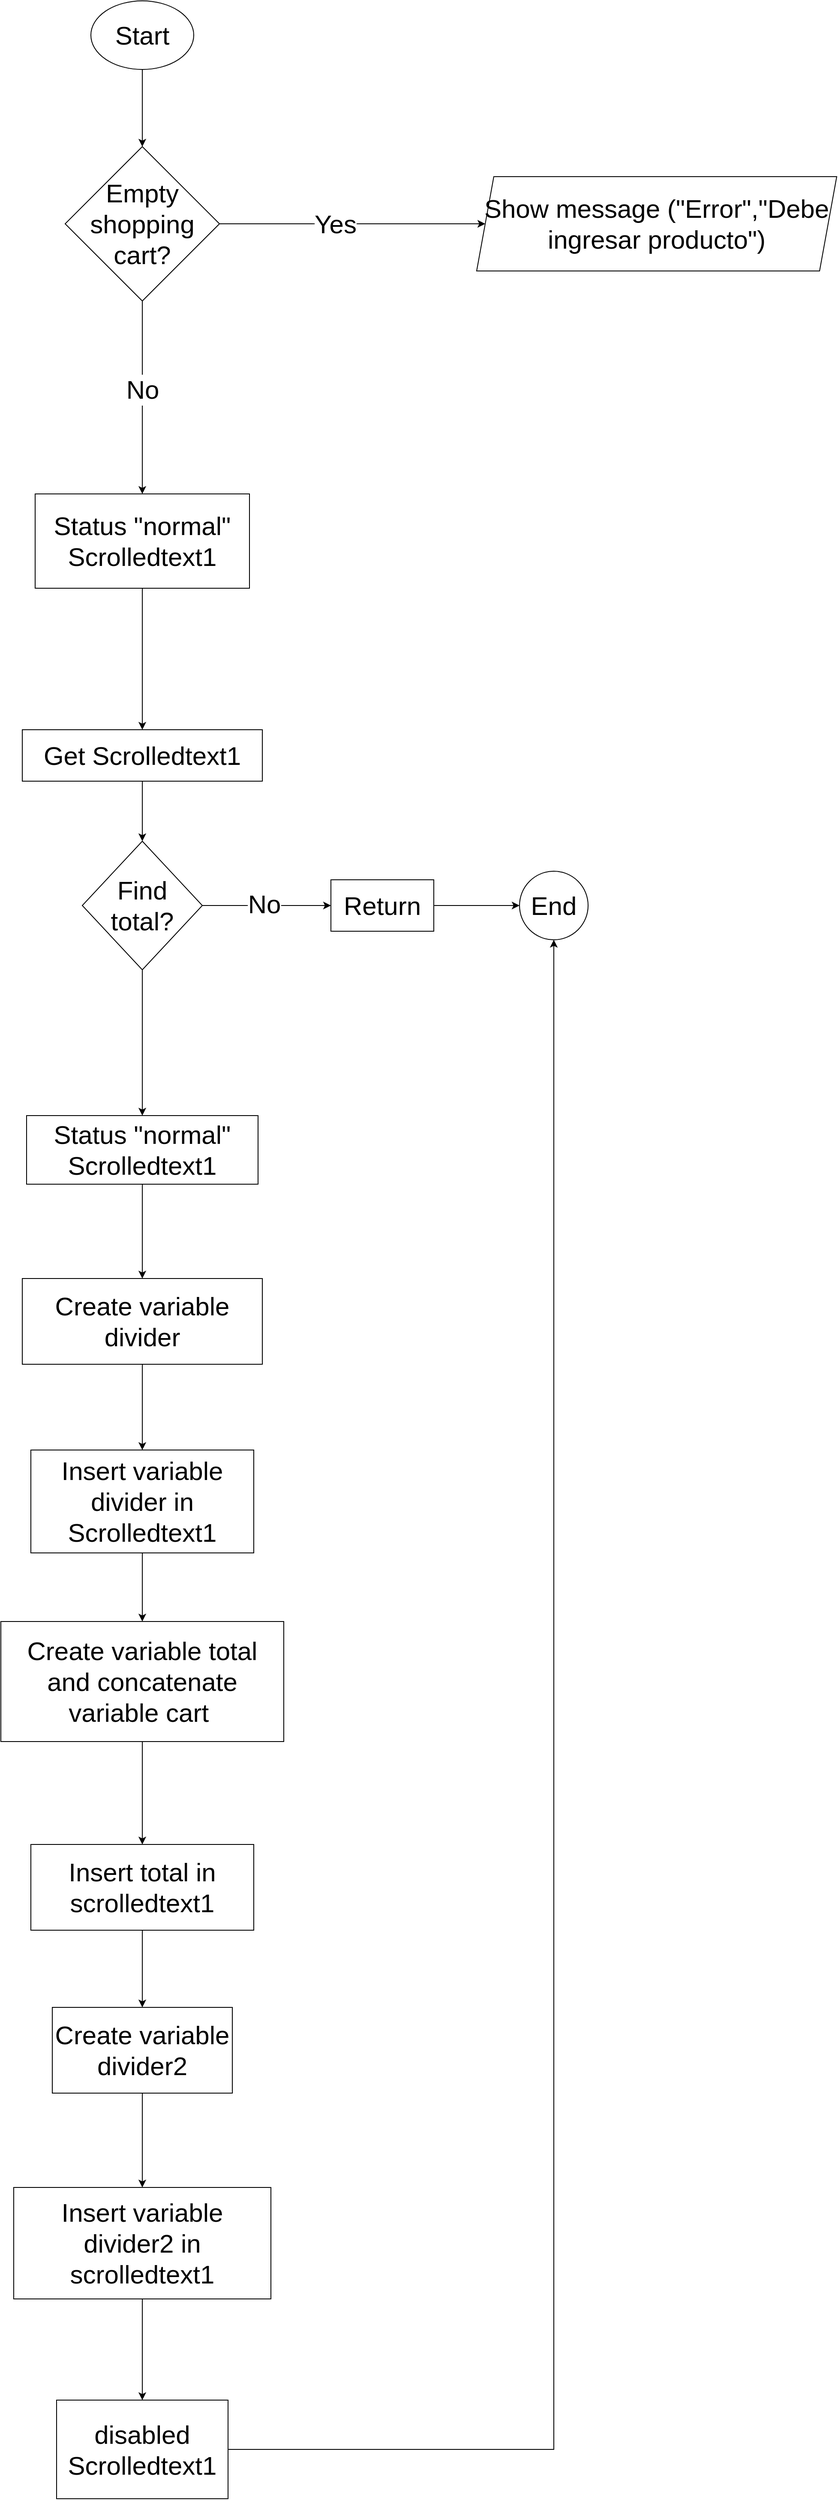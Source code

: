 <mxfile version="24.5.1" type="device">
  <diagram id="C5RBs43oDa-KdzZeNtuy" name="Page-1">
    <mxGraphModel dx="1956" dy="1182" grid="1" gridSize="10" guides="1" tooltips="1" connect="1" arrows="1" fold="1" page="1" pageScale="1" pageWidth="827" pageHeight="1169" math="0" shadow="0">
      <root>
        <mxCell id="WIyWlLk6GJQsqaUBKTNV-0" />
        <mxCell id="WIyWlLk6GJQsqaUBKTNV-1" parent="WIyWlLk6GJQsqaUBKTNV-0" />
        <mxCell id="p0Zh5AtJOFxUgfvA3-RB-2" value="" style="edgeStyle=orthogonalEdgeStyle;rounded=0;orthogonalLoop=1;jettySize=auto;html=1;" edge="1" parent="WIyWlLk6GJQsqaUBKTNV-1" source="p0Zh5AtJOFxUgfvA3-RB-0" target="p0Zh5AtJOFxUgfvA3-RB-1">
          <mxGeometry relative="1" as="geometry" />
        </mxCell>
        <mxCell id="p0Zh5AtJOFxUgfvA3-RB-0" value="&lt;font style=&quot;font-size: 30px;&quot;&gt;Start&lt;/font&gt;" style="ellipse;whiteSpace=wrap;html=1;" vertex="1" parent="WIyWlLk6GJQsqaUBKTNV-1">
          <mxGeometry x="340" y="10" width="120" height="80" as="geometry" />
        </mxCell>
        <mxCell id="p0Zh5AtJOFxUgfvA3-RB-4" value="" style="edgeStyle=orthogonalEdgeStyle;rounded=0;orthogonalLoop=1;jettySize=auto;html=1;" edge="1" parent="WIyWlLk6GJQsqaUBKTNV-1" source="p0Zh5AtJOFxUgfvA3-RB-1" target="p0Zh5AtJOFxUgfvA3-RB-3">
          <mxGeometry relative="1" as="geometry" />
        </mxCell>
        <mxCell id="p0Zh5AtJOFxUgfvA3-RB-5" value="&lt;font style=&quot;font-size: 30px;&quot;&gt;Yes&lt;/font&gt;" style="edgeLabel;html=1;align=center;verticalAlign=middle;resizable=0;points=[];" vertex="1" connectable="0" parent="p0Zh5AtJOFxUgfvA3-RB-4">
          <mxGeometry x="-0.129" relative="1" as="geometry">
            <mxPoint as="offset" />
          </mxGeometry>
        </mxCell>
        <mxCell id="p0Zh5AtJOFxUgfvA3-RB-7" value="" style="edgeStyle=orthogonalEdgeStyle;rounded=0;orthogonalLoop=1;jettySize=auto;html=1;" edge="1" parent="WIyWlLk6GJQsqaUBKTNV-1" source="p0Zh5AtJOFxUgfvA3-RB-1" target="p0Zh5AtJOFxUgfvA3-RB-6">
          <mxGeometry relative="1" as="geometry" />
        </mxCell>
        <mxCell id="p0Zh5AtJOFxUgfvA3-RB-8" value="&lt;font style=&quot;font-size: 30px;&quot;&gt;No&lt;/font&gt;" style="edgeLabel;html=1;align=center;verticalAlign=middle;resizable=0;points=[];" vertex="1" connectable="0" parent="p0Zh5AtJOFxUgfvA3-RB-7">
          <mxGeometry x="-0.086" relative="1" as="geometry">
            <mxPoint as="offset" />
          </mxGeometry>
        </mxCell>
        <mxCell id="p0Zh5AtJOFxUgfvA3-RB-1" value="&lt;font style=&quot;font-size: 30px;&quot;&gt;Empty shopping cart?&lt;/font&gt;" style="rhombus;whiteSpace=wrap;html=1;" vertex="1" parent="WIyWlLk6GJQsqaUBKTNV-1">
          <mxGeometry x="310" y="180" width="180" height="180" as="geometry" />
        </mxCell>
        <mxCell id="p0Zh5AtJOFxUgfvA3-RB-3" value="&lt;font style=&quot;font-size: 30px;&quot;&gt;Show message (&quot;Error&quot;,&quot;Debe ingresar producto&quot;)&lt;/font&gt;" style="shape=parallelogram;perimeter=parallelogramPerimeter;whiteSpace=wrap;html=1;fixedSize=1;" vertex="1" parent="WIyWlLk6GJQsqaUBKTNV-1">
          <mxGeometry x="790" y="215" width="420" height="110" as="geometry" />
        </mxCell>
        <mxCell id="p0Zh5AtJOFxUgfvA3-RB-10" value="" style="edgeStyle=orthogonalEdgeStyle;rounded=0;orthogonalLoop=1;jettySize=auto;html=1;" edge="1" parent="WIyWlLk6GJQsqaUBKTNV-1" source="p0Zh5AtJOFxUgfvA3-RB-6" target="p0Zh5AtJOFxUgfvA3-RB-9">
          <mxGeometry relative="1" as="geometry" />
        </mxCell>
        <mxCell id="p0Zh5AtJOFxUgfvA3-RB-6" value="&lt;font style=&quot;font-size: 30px;&quot;&gt;Status &quot;normal&quot; Scrolledtext1&lt;/font&gt;" style="whiteSpace=wrap;html=1;" vertex="1" parent="WIyWlLk6GJQsqaUBKTNV-1">
          <mxGeometry x="275" y="585" width="250" height="110" as="geometry" />
        </mxCell>
        <mxCell id="p0Zh5AtJOFxUgfvA3-RB-12" value="" style="edgeStyle=orthogonalEdgeStyle;rounded=0;orthogonalLoop=1;jettySize=auto;html=1;" edge="1" parent="WIyWlLk6GJQsqaUBKTNV-1" source="p0Zh5AtJOFxUgfvA3-RB-9" target="p0Zh5AtJOFxUgfvA3-RB-11">
          <mxGeometry relative="1" as="geometry" />
        </mxCell>
        <mxCell id="p0Zh5AtJOFxUgfvA3-RB-9" value="&lt;font style=&quot;font-size: 30px;&quot;&gt;Get Scrolledtext1&lt;/font&gt;" style="whiteSpace=wrap;html=1;" vertex="1" parent="WIyWlLk6GJQsqaUBKTNV-1">
          <mxGeometry x="260" y="860" width="280" height="60" as="geometry" />
        </mxCell>
        <mxCell id="p0Zh5AtJOFxUgfvA3-RB-14" value="" style="edgeStyle=orthogonalEdgeStyle;rounded=0;orthogonalLoop=1;jettySize=auto;html=1;" edge="1" parent="WIyWlLk6GJQsqaUBKTNV-1" source="p0Zh5AtJOFxUgfvA3-RB-11" target="p0Zh5AtJOFxUgfvA3-RB-13">
          <mxGeometry relative="1" as="geometry" />
        </mxCell>
        <mxCell id="p0Zh5AtJOFxUgfvA3-RB-15" value="&lt;font style=&quot;font-size: 30px;&quot;&gt;No&lt;/font&gt;" style="edgeLabel;html=1;align=center;verticalAlign=middle;resizable=0;points=[];" vertex="1" connectable="0" parent="p0Zh5AtJOFxUgfvA3-RB-14">
          <mxGeometry x="-0.05" y="3" relative="1" as="geometry">
            <mxPoint y="1" as="offset" />
          </mxGeometry>
        </mxCell>
        <mxCell id="p0Zh5AtJOFxUgfvA3-RB-17" value="" style="edgeStyle=orthogonalEdgeStyle;rounded=0;orthogonalLoop=1;jettySize=auto;html=1;" edge="1" parent="WIyWlLk6GJQsqaUBKTNV-1" source="p0Zh5AtJOFxUgfvA3-RB-11" target="p0Zh5AtJOFxUgfvA3-RB-16">
          <mxGeometry relative="1" as="geometry" />
        </mxCell>
        <mxCell id="p0Zh5AtJOFxUgfvA3-RB-11" value="&lt;font style=&quot;font-size: 30px;&quot;&gt;Find total?&lt;/font&gt;" style="rhombus;whiteSpace=wrap;html=1;" vertex="1" parent="WIyWlLk6GJQsqaUBKTNV-1">
          <mxGeometry x="330" y="990" width="140" height="150" as="geometry" />
        </mxCell>
        <mxCell id="p0Zh5AtJOFxUgfvA3-RB-33" value="" style="edgeStyle=orthogonalEdgeStyle;rounded=0;orthogonalLoop=1;jettySize=auto;html=1;" edge="1" parent="WIyWlLk6GJQsqaUBKTNV-1" source="p0Zh5AtJOFxUgfvA3-RB-13" target="p0Zh5AtJOFxUgfvA3-RB-32">
          <mxGeometry relative="1" as="geometry" />
        </mxCell>
        <mxCell id="p0Zh5AtJOFxUgfvA3-RB-13" value="&lt;font style=&quot;font-size: 30px;&quot;&gt;Return&lt;/font&gt;" style="whiteSpace=wrap;html=1;" vertex="1" parent="WIyWlLk6GJQsqaUBKTNV-1">
          <mxGeometry x="620" y="1035" width="120" height="60" as="geometry" />
        </mxCell>
        <mxCell id="p0Zh5AtJOFxUgfvA3-RB-19" value="" style="edgeStyle=orthogonalEdgeStyle;rounded=0;orthogonalLoop=1;jettySize=auto;html=1;" edge="1" parent="WIyWlLk6GJQsqaUBKTNV-1" source="p0Zh5AtJOFxUgfvA3-RB-16" target="p0Zh5AtJOFxUgfvA3-RB-18">
          <mxGeometry relative="1" as="geometry" />
        </mxCell>
        <mxCell id="p0Zh5AtJOFxUgfvA3-RB-16" value="&lt;span style=&quot;font-size: 30px;&quot;&gt;Status &quot;normal&quot; Scrolledtext1&lt;/span&gt;" style="whiteSpace=wrap;html=1;" vertex="1" parent="WIyWlLk6GJQsqaUBKTNV-1">
          <mxGeometry x="265" y="1310" width="270" height="80" as="geometry" />
        </mxCell>
        <mxCell id="p0Zh5AtJOFxUgfvA3-RB-21" value="" style="edgeStyle=orthogonalEdgeStyle;rounded=0;orthogonalLoop=1;jettySize=auto;html=1;" edge="1" parent="WIyWlLk6GJQsqaUBKTNV-1" source="p0Zh5AtJOFxUgfvA3-RB-18" target="p0Zh5AtJOFxUgfvA3-RB-20">
          <mxGeometry relative="1" as="geometry" />
        </mxCell>
        <mxCell id="p0Zh5AtJOFxUgfvA3-RB-18" value="&lt;font style=&quot;font-size: 30px;&quot;&gt;Create variable divider&lt;/font&gt;" style="whiteSpace=wrap;html=1;" vertex="1" parent="WIyWlLk6GJQsqaUBKTNV-1">
          <mxGeometry x="260" y="1500" width="280" height="100" as="geometry" />
        </mxCell>
        <mxCell id="p0Zh5AtJOFxUgfvA3-RB-23" value="" style="edgeStyle=orthogonalEdgeStyle;rounded=0;orthogonalLoop=1;jettySize=auto;html=1;" edge="1" parent="WIyWlLk6GJQsqaUBKTNV-1" source="p0Zh5AtJOFxUgfvA3-RB-20" target="p0Zh5AtJOFxUgfvA3-RB-22">
          <mxGeometry relative="1" as="geometry" />
        </mxCell>
        <mxCell id="p0Zh5AtJOFxUgfvA3-RB-20" value="&lt;font style=&quot;font-size: 30px;&quot;&gt;Insert variable divider in Scrolledtext1&lt;/font&gt;" style="whiteSpace=wrap;html=1;" vertex="1" parent="WIyWlLk6GJQsqaUBKTNV-1">
          <mxGeometry x="270" y="1700" width="260" height="120" as="geometry" />
        </mxCell>
        <mxCell id="p0Zh5AtJOFxUgfvA3-RB-25" value="" style="edgeStyle=orthogonalEdgeStyle;rounded=0;orthogonalLoop=1;jettySize=auto;html=1;" edge="1" parent="WIyWlLk6GJQsqaUBKTNV-1" source="p0Zh5AtJOFxUgfvA3-RB-22" target="p0Zh5AtJOFxUgfvA3-RB-24">
          <mxGeometry relative="1" as="geometry" />
        </mxCell>
        <mxCell id="p0Zh5AtJOFxUgfvA3-RB-22" value="&lt;font style=&quot;font-size: 30px;&quot;&gt;Create variable total and&amp;nbsp;concatenate variable cart&amp;nbsp;&lt;/font&gt;" style="whiteSpace=wrap;html=1;" vertex="1" parent="WIyWlLk6GJQsqaUBKTNV-1">
          <mxGeometry x="235" y="1900" width="330" height="140" as="geometry" />
        </mxCell>
        <mxCell id="p0Zh5AtJOFxUgfvA3-RB-27" value="" style="edgeStyle=orthogonalEdgeStyle;rounded=0;orthogonalLoop=1;jettySize=auto;html=1;" edge="1" parent="WIyWlLk6GJQsqaUBKTNV-1" source="p0Zh5AtJOFxUgfvA3-RB-24" target="p0Zh5AtJOFxUgfvA3-RB-26">
          <mxGeometry relative="1" as="geometry" />
        </mxCell>
        <mxCell id="p0Zh5AtJOFxUgfvA3-RB-24" value="&lt;font style=&quot;font-size: 30px;&quot;&gt;Insert total in scrolledtext1&lt;/font&gt;" style="whiteSpace=wrap;html=1;" vertex="1" parent="WIyWlLk6GJQsqaUBKTNV-1">
          <mxGeometry x="270" y="2160" width="260" height="100" as="geometry" />
        </mxCell>
        <mxCell id="p0Zh5AtJOFxUgfvA3-RB-29" value="" style="edgeStyle=orthogonalEdgeStyle;rounded=0;orthogonalLoop=1;jettySize=auto;html=1;" edge="1" parent="WIyWlLk6GJQsqaUBKTNV-1" source="p0Zh5AtJOFxUgfvA3-RB-26" target="p0Zh5AtJOFxUgfvA3-RB-28">
          <mxGeometry relative="1" as="geometry" />
        </mxCell>
        <mxCell id="p0Zh5AtJOFxUgfvA3-RB-26" value="&lt;font style=&quot;font-size: 30px;&quot;&gt;Create variable divider2&lt;/font&gt;" style="whiteSpace=wrap;html=1;" vertex="1" parent="WIyWlLk6GJQsqaUBKTNV-1">
          <mxGeometry x="295" y="2350" width="210" height="100" as="geometry" />
        </mxCell>
        <mxCell id="p0Zh5AtJOFxUgfvA3-RB-31" value="" style="edgeStyle=orthogonalEdgeStyle;rounded=0;orthogonalLoop=1;jettySize=auto;html=1;" edge="1" parent="WIyWlLk6GJQsqaUBKTNV-1" source="p0Zh5AtJOFxUgfvA3-RB-28" target="p0Zh5AtJOFxUgfvA3-RB-30">
          <mxGeometry relative="1" as="geometry" />
        </mxCell>
        <mxCell id="p0Zh5AtJOFxUgfvA3-RB-28" value="&lt;font style=&quot;font-size: 30px;&quot;&gt;Insert variable divider2 in scrolledtext1&lt;/font&gt;" style="whiteSpace=wrap;html=1;" vertex="1" parent="WIyWlLk6GJQsqaUBKTNV-1">
          <mxGeometry x="250" y="2560" width="300" height="130" as="geometry" />
        </mxCell>
        <mxCell id="p0Zh5AtJOFxUgfvA3-RB-35" value="" style="edgeStyle=orthogonalEdgeStyle;rounded=0;orthogonalLoop=1;jettySize=auto;html=1;entryX=0.5;entryY=1;entryDx=0;entryDy=0;" edge="1" parent="WIyWlLk6GJQsqaUBKTNV-1" source="p0Zh5AtJOFxUgfvA3-RB-30" target="p0Zh5AtJOFxUgfvA3-RB-32">
          <mxGeometry relative="1" as="geometry">
            <mxPoint x="640" y="2865.5" as="targetPoint" />
          </mxGeometry>
        </mxCell>
        <mxCell id="p0Zh5AtJOFxUgfvA3-RB-30" value="&lt;font style=&quot;font-size: 30px;&quot;&gt;disabled Scrolledtext1&lt;/font&gt;" style="whiteSpace=wrap;html=1;" vertex="1" parent="WIyWlLk6GJQsqaUBKTNV-1">
          <mxGeometry x="300" y="2808" width="200" height="115" as="geometry" />
        </mxCell>
        <mxCell id="p0Zh5AtJOFxUgfvA3-RB-32" value="&lt;font style=&quot;font-size: 30px;&quot;&gt;End&lt;/font&gt;" style="ellipse;whiteSpace=wrap;html=1;" vertex="1" parent="WIyWlLk6GJQsqaUBKTNV-1">
          <mxGeometry x="840" y="1025" width="80" height="80" as="geometry" />
        </mxCell>
      </root>
    </mxGraphModel>
  </diagram>
</mxfile>
